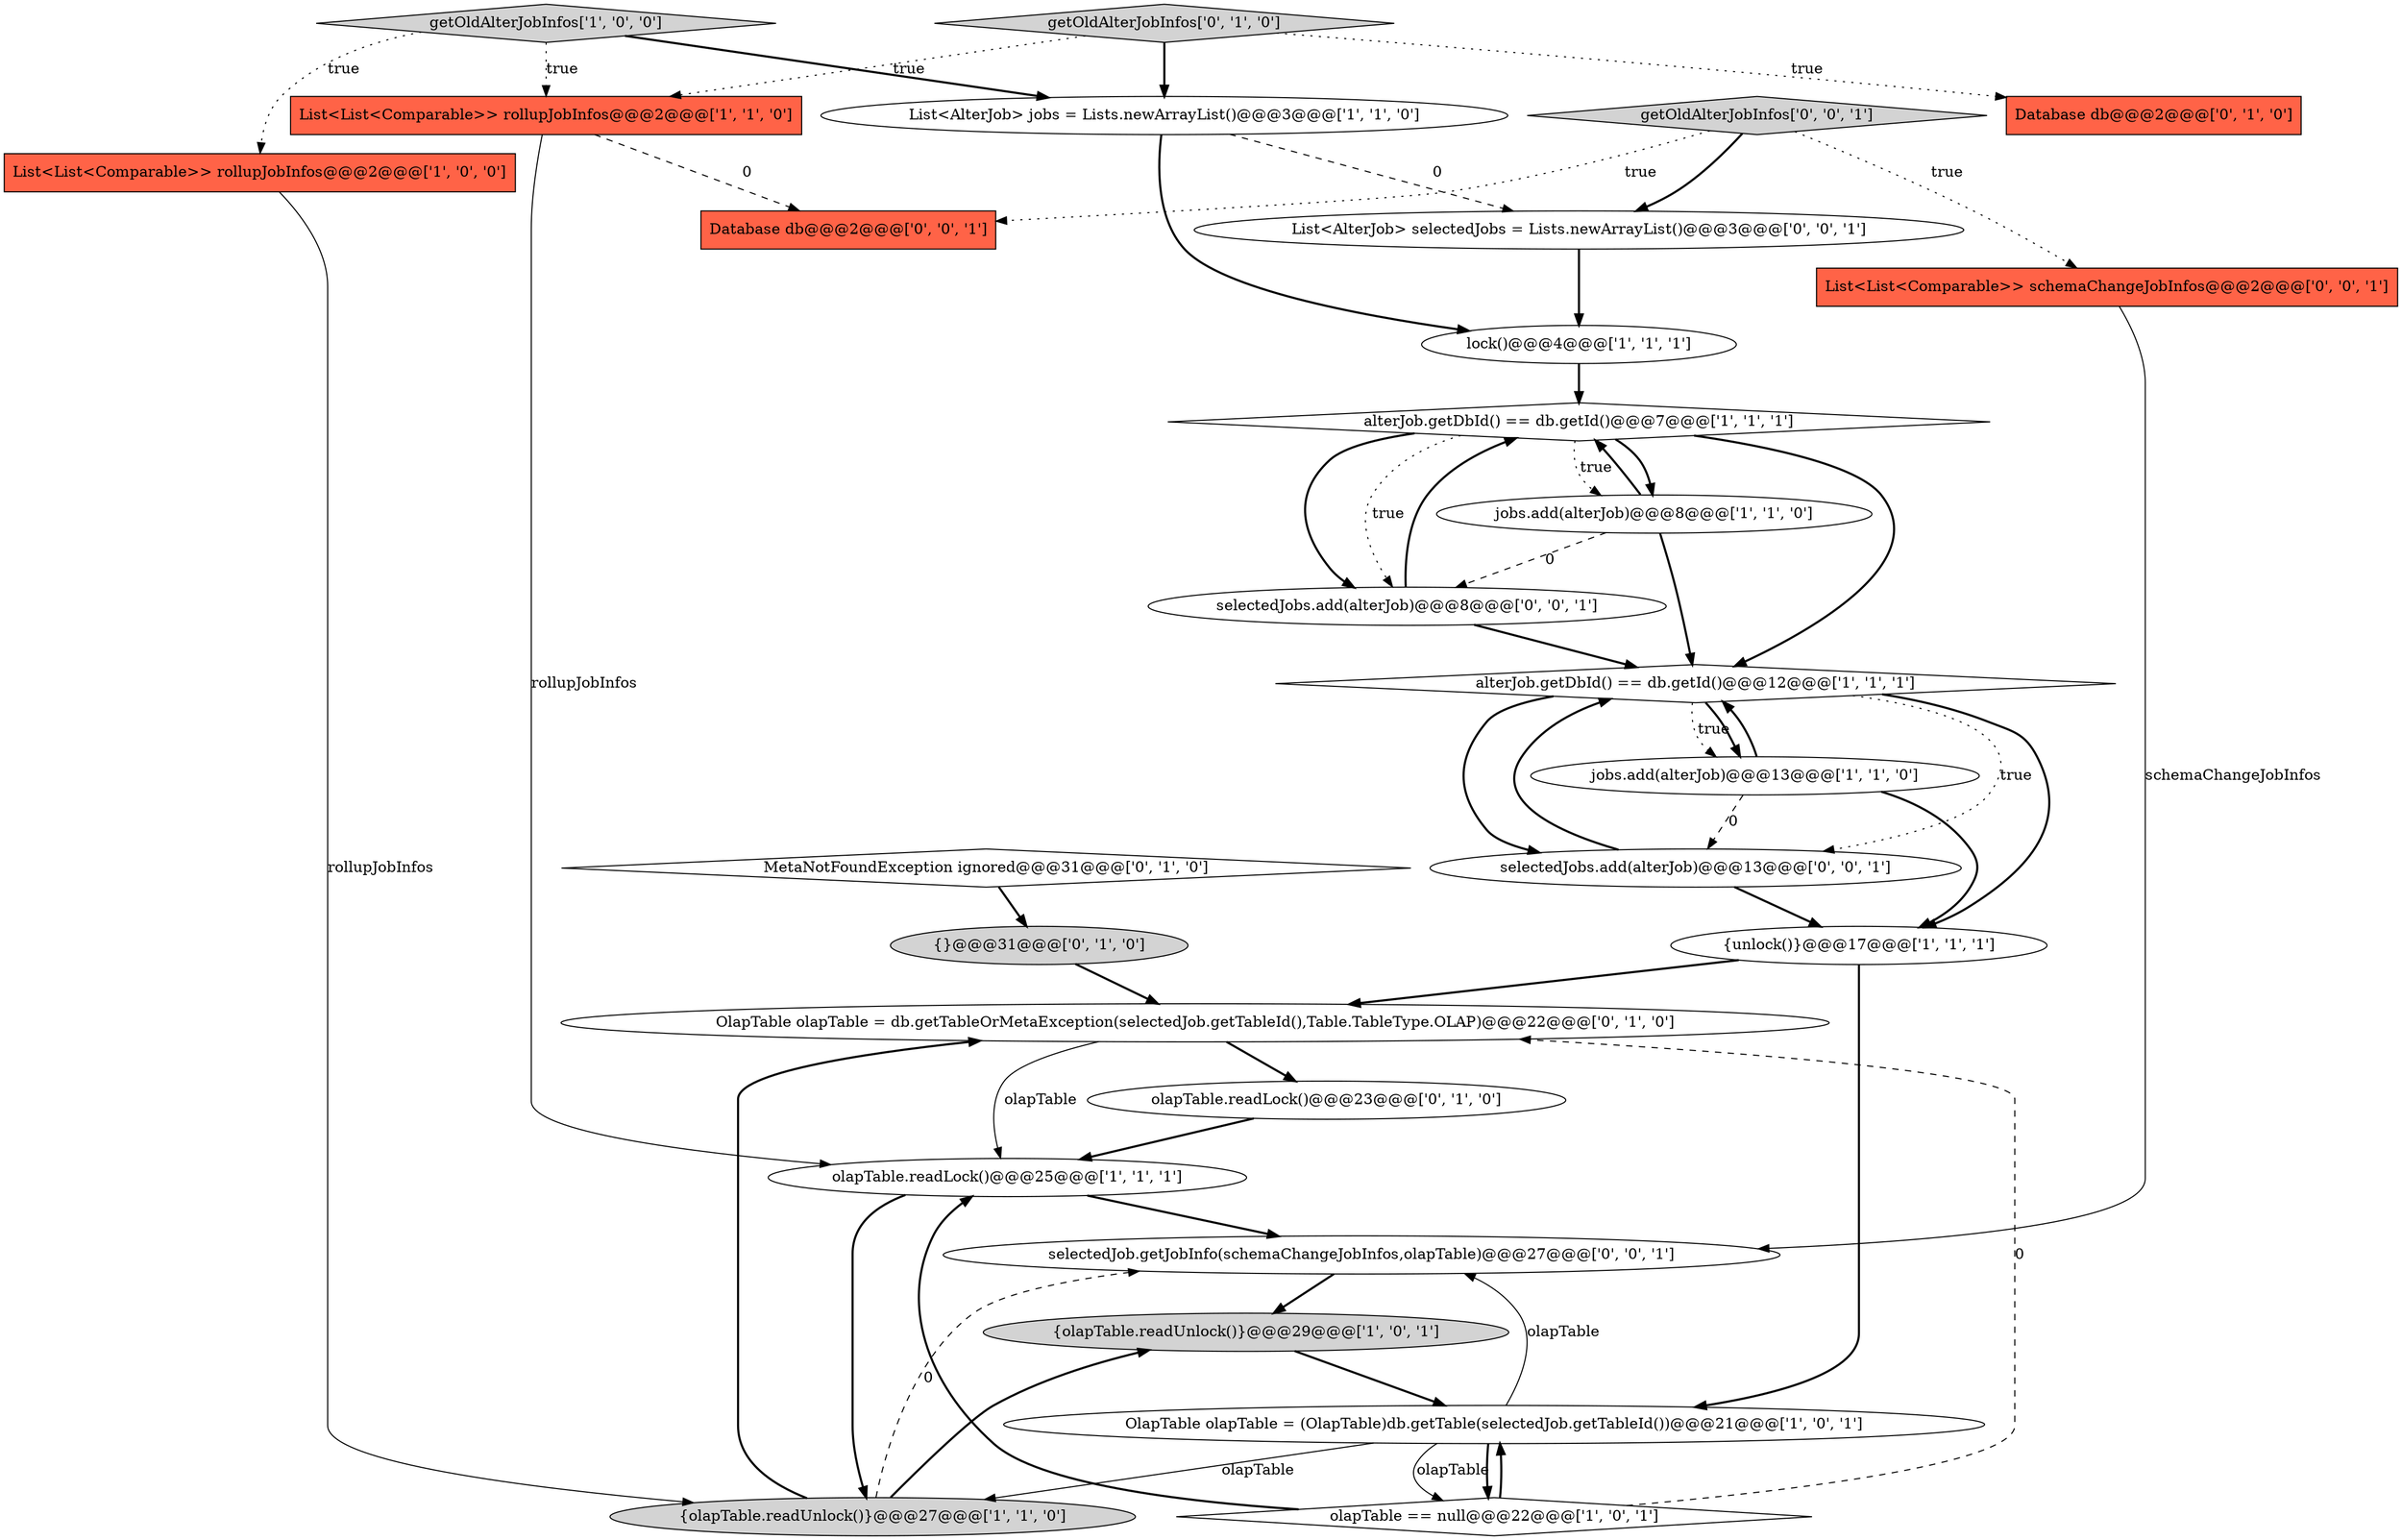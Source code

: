digraph {
13 [style = filled, label = "List<AlterJob> jobs = Lists.newArrayList()@@@3@@@['1', '1', '0']", fillcolor = white, shape = ellipse image = "AAA0AAABBB1BBB"];
19 [style = filled, label = "OlapTable olapTable = db.getTableOrMetaException(selectedJob.getTableId(),Table.TableType.OLAP)@@@22@@@['0', '1', '0']", fillcolor = white, shape = ellipse image = "AAA1AAABBB2BBB"];
9 [style = filled, label = "jobs.add(alterJob)@@@13@@@['1', '1', '0']", fillcolor = white, shape = ellipse image = "AAA0AAABBB1BBB"];
24 [style = filled, label = "selectedJob.getJobInfo(schemaChangeJobInfos,olapTable)@@@27@@@['0', '0', '1']", fillcolor = white, shape = ellipse image = "AAA0AAABBB3BBB"];
25 [style = filled, label = "selectedJobs.add(alterJob)@@@8@@@['0', '0', '1']", fillcolor = white, shape = ellipse image = "AAA0AAABBB3BBB"];
0 [style = filled, label = "lock()@@@4@@@['1', '1', '1']", fillcolor = white, shape = ellipse image = "AAA0AAABBB1BBB"];
5 [style = filled, label = "alterJob.getDbId() == db.getId()@@@12@@@['1', '1', '1']", fillcolor = white, shape = diamond image = "AAA0AAABBB1BBB"];
21 [style = filled, label = "List<List<Comparable>> schemaChangeJobInfos@@@2@@@['0', '0', '1']", fillcolor = tomato, shape = box image = "AAA0AAABBB3BBB"];
18 [style = filled, label = "getOldAlterJobInfos['0', '1', '0']", fillcolor = lightgray, shape = diamond image = "AAA0AAABBB2BBB"];
27 [style = filled, label = "getOldAlterJobInfos['0', '0', '1']", fillcolor = lightgray, shape = diamond image = "AAA0AAABBB3BBB"];
10 [style = filled, label = "olapTable == null@@@22@@@['1', '0', '1']", fillcolor = white, shape = diamond image = "AAA0AAABBB1BBB"];
3 [style = filled, label = "getOldAlterJobInfos['1', '0', '0']", fillcolor = lightgray, shape = diamond image = "AAA0AAABBB1BBB"];
12 [style = filled, label = "{unlock()}@@@17@@@['1', '1', '1']", fillcolor = white, shape = ellipse image = "AAA0AAABBB1BBB"];
2 [style = filled, label = "OlapTable olapTable = (OlapTable)db.getTable(selectedJob.getTableId())@@@21@@@['1', '0', '1']", fillcolor = white, shape = ellipse image = "AAA0AAABBB1BBB"];
14 [style = filled, label = "{olapTable.readUnlock()}@@@29@@@['1', '0', '1']", fillcolor = lightgray, shape = ellipse image = "AAA0AAABBB1BBB"];
7 [style = filled, label = "alterJob.getDbId() == db.getId()@@@7@@@['1', '1', '1']", fillcolor = white, shape = diamond image = "AAA0AAABBB1BBB"];
8 [style = filled, label = "jobs.add(alterJob)@@@8@@@['1', '1', '0']", fillcolor = white, shape = ellipse image = "AAA0AAABBB1BBB"];
16 [style = filled, label = "MetaNotFoundException ignored@@@31@@@['0', '1', '0']", fillcolor = white, shape = diamond image = "AAA0AAABBB2BBB"];
1 [style = filled, label = "olapTable.readLock()@@@25@@@['1', '1', '1']", fillcolor = white, shape = ellipse image = "AAA0AAABBB1BBB"];
4 [style = filled, label = "List<List<Comparable>> rollupJobInfos@@@2@@@['1', '0', '0']", fillcolor = tomato, shape = box image = "AAA0AAABBB1BBB"];
6 [style = filled, label = "{olapTable.readUnlock()}@@@27@@@['1', '1', '0']", fillcolor = lightgray, shape = ellipse image = "AAA0AAABBB1BBB"];
11 [style = filled, label = "List<List<Comparable>> rollupJobInfos@@@2@@@['1', '1', '0']", fillcolor = tomato, shape = box image = "AAA0AAABBB1BBB"];
20 [style = filled, label = "{}@@@31@@@['0', '1', '0']", fillcolor = lightgray, shape = ellipse image = "AAA1AAABBB2BBB"];
26 [style = filled, label = "selectedJobs.add(alterJob)@@@13@@@['0', '0', '1']", fillcolor = white, shape = ellipse image = "AAA0AAABBB3BBB"];
15 [style = filled, label = "olapTable.readLock()@@@23@@@['0', '1', '0']", fillcolor = white, shape = ellipse image = "AAA0AAABBB2BBB"];
17 [style = filled, label = "Database db@@@2@@@['0', '1', '0']", fillcolor = tomato, shape = box image = "AAA0AAABBB2BBB"];
22 [style = filled, label = "Database db@@@2@@@['0', '0', '1']", fillcolor = tomato, shape = box image = "AAA0AAABBB3BBB"];
23 [style = filled, label = "List<AlterJob> selectedJobs = Lists.newArrayList()@@@3@@@['0', '0', '1']", fillcolor = white, shape = ellipse image = "AAA0AAABBB3BBB"];
2->24 [style = solid, label="olapTable"];
27->22 [style = dotted, label="true"];
7->8 [style = bold, label=""];
15->1 [style = bold, label=""];
10->2 [style = bold, label=""];
8->5 [style = bold, label=""];
13->0 [style = bold, label=""];
0->7 [style = bold, label=""];
5->9 [style = dotted, label="true"];
7->8 [style = dotted, label="true"];
12->2 [style = bold, label=""];
25->7 [style = bold, label=""];
8->25 [style = dashed, label="0"];
18->13 [style = bold, label=""];
19->15 [style = bold, label=""];
27->23 [style = bold, label=""];
27->21 [style = dotted, label="true"];
2->10 [style = bold, label=""];
9->26 [style = dashed, label="0"];
5->9 [style = bold, label=""];
6->19 [style = bold, label=""];
1->24 [style = bold, label=""];
1->6 [style = bold, label=""];
3->13 [style = bold, label=""];
5->26 [style = bold, label=""];
2->6 [style = solid, label="olapTable"];
23->0 [style = bold, label=""];
11->22 [style = dashed, label="0"];
20->19 [style = bold, label=""];
18->11 [style = dotted, label="true"];
13->23 [style = dashed, label="0"];
4->6 [style = solid, label="rollupJobInfos"];
10->1 [style = bold, label=""];
18->17 [style = dotted, label="true"];
6->14 [style = bold, label=""];
25->5 [style = bold, label=""];
26->5 [style = bold, label=""];
3->4 [style = dotted, label="true"];
5->26 [style = dotted, label="true"];
12->19 [style = bold, label=""];
6->24 [style = dashed, label="0"];
7->25 [style = bold, label=""];
3->11 [style = dotted, label="true"];
7->5 [style = bold, label=""];
14->2 [style = bold, label=""];
8->7 [style = bold, label=""];
16->20 [style = bold, label=""];
5->12 [style = bold, label=""];
11->1 [style = solid, label="rollupJobInfos"];
26->12 [style = bold, label=""];
19->1 [style = solid, label="olapTable"];
7->25 [style = dotted, label="true"];
10->19 [style = dashed, label="0"];
24->14 [style = bold, label=""];
2->10 [style = solid, label="olapTable"];
9->5 [style = bold, label=""];
9->12 [style = bold, label=""];
21->24 [style = solid, label="schemaChangeJobInfos"];
}
